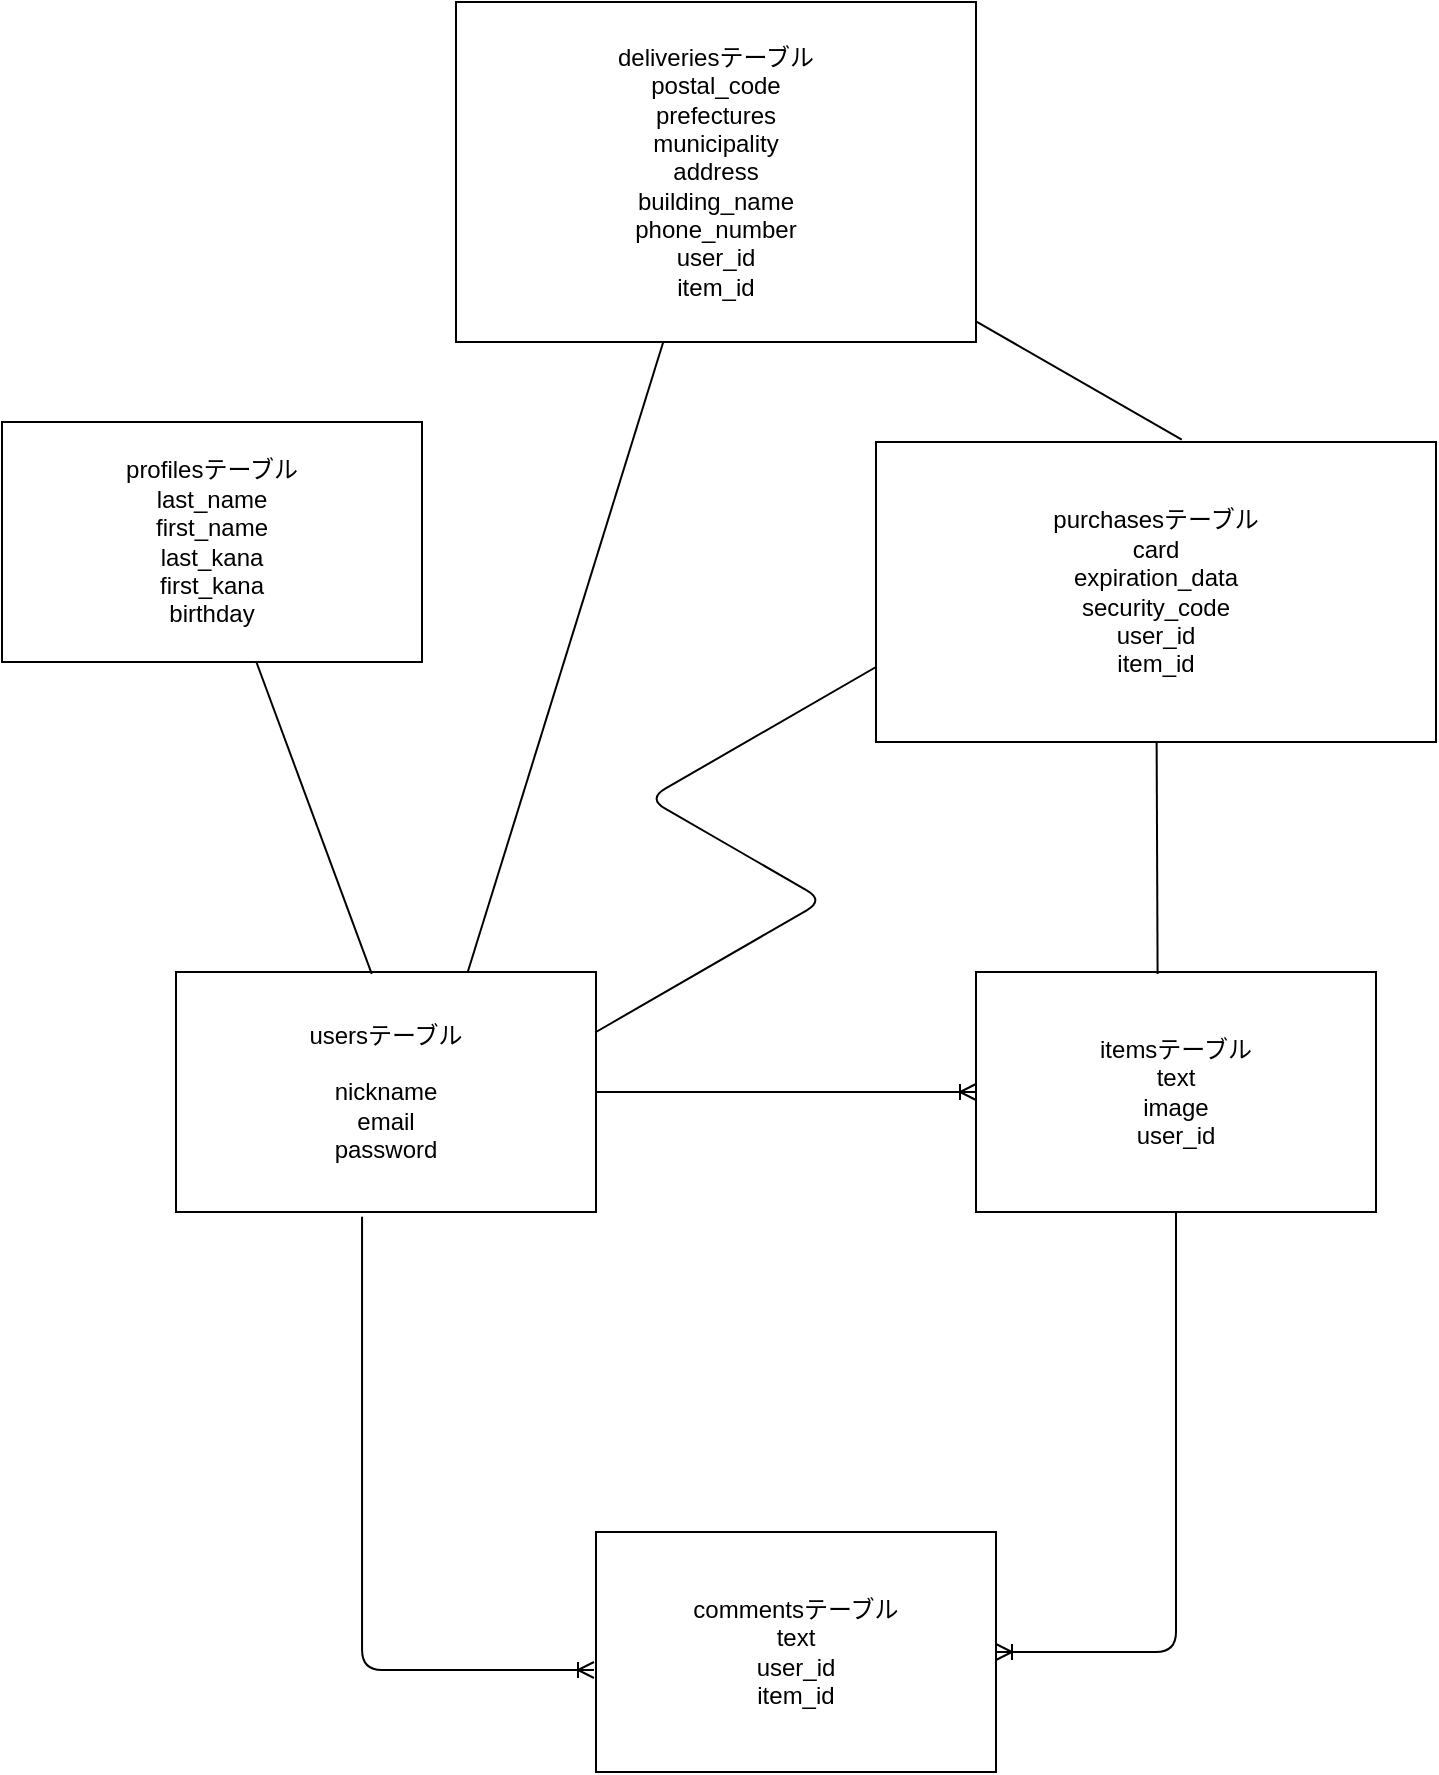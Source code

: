 <mxfile version="13.6.5">
    <diagram id="vnmta6ak9FAdjglWnhLb" name="ページ1">
        <mxGraphModel dx="2276" dy="1123" grid="1" gridSize="10" guides="1" tooltips="1" connect="1" arrows="1" fold="1" page="1" pageScale="1" pageWidth="827" pageHeight="1169" math="0" shadow="0">
            <root>
                <mxCell id="0"/>
                <mxCell id="1" parent="0"/>
                <mxCell id="51" style="edgeStyle=none;rounded=0;orthogonalLoop=1;jettySize=auto;html=1;exitX=1;exitY=0.5;exitDx=0;exitDy=0;entryX=0;entryY=0.5;entryDx=0;entryDy=0;endArrow=ERoneToMany;endFill=0;strokeWidth=1;" edge="1" parent="1" source="2" target="3">
                    <mxGeometry relative="1" as="geometry"/>
                </mxCell>
                <mxCell id="2" value="usersテーブル&lt;br&gt;&lt;br&gt;nickname&lt;br&gt;email&lt;br&gt;password&lt;br&gt;" style="whiteSpace=wrap;html=1;" vertex="1" parent="1">
                    <mxGeometry x="-740" y="615" width="210" height="120" as="geometry"/>
                </mxCell>
                <mxCell id="3" value="itemsテーブル&lt;br&gt;text&lt;br&gt;image&lt;br&gt;user_id" style="whiteSpace=wrap;html=1;" vertex="1" parent="1">
                    <mxGeometry x="-340" y="615" width="200" height="120" as="geometry"/>
                </mxCell>
                <mxCell id="29" value="commentsテーブル&lt;br&gt;text&lt;br&gt;user_id&lt;br&gt;item_id" style="whiteSpace=wrap;html=1;" vertex="1" parent="1">
                    <mxGeometry x="-530" y="895" width="200" height="120" as="geometry"/>
                </mxCell>
                <mxCell id="52" value="" style="edgeStyle=segmentEdgeStyle;endArrow=ERoneToMany;html=1;strokeWidth=1;exitX=0.5;exitY=1;exitDx=0;exitDy=0;entryX=1;entryY=0.5;entryDx=0;entryDy=0;endFill=0;" edge="1" parent="1" source="3" target="29">
                    <mxGeometry width="50" height="50" relative="1" as="geometry">
                        <mxPoint x="-300" y="815" as="sourcePoint"/>
                        <mxPoint x="-250" y="1005" as="targetPoint"/>
                        <Array as="points">
                            <mxPoint x="-240" y="955"/>
                            <mxPoint x="-330" y="955"/>
                        </Array>
                    </mxGeometry>
                </mxCell>
                <mxCell id="53" value="" style="edgeStyle=elbowEdgeStyle;elbow=vertical;endArrow=ERoneToMany;html=1;strokeWidth=1;entryX=-0.005;entryY=0.578;entryDx=0;entryDy=0;entryPerimeter=0;exitX=0.443;exitY=1.02;exitDx=0;exitDy=0;exitPerimeter=0;endFill=0;" edge="1" parent="1" source="2" target="29">
                    <mxGeometry width="50" height="50" relative="1" as="geometry">
                        <mxPoint x="-570" y="945" as="sourcePoint"/>
                        <mxPoint x="-520" y="895" as="targetPoint"/>
                        <Array as="points">
                            <mxPoint x="-590" y="964"/>
                        </Array>
                    </mxGeometry>
                </mxCell>
                <mxCell id="57" style="edgeStyle=none;rounded=0;orthogonalLoop=1;jettySize=auto;html=1;entryX=0.454;entryY=0.008;entryDx=0;entryDy=0;entryPerimeter=0;endArrow=none;endFill=0;strokeWidth=1;" edge="1" parent="1" source="54" target="3">
                    <mxGeometry relative="1" as="geometry"/>
                </mxCell>
                <mxCell id="54" value="purchasesテーブル&lt;br&gt;card&lt;br&gt;expiration_data&lt;br&gt;security_code&lt;br&gt;user_id&lt;br&gt;item_id" style="rounded=0;whiteSpace=wrap;html=1;" vertex="1" parent="1">
                    <mxGeometry x="-390" y="350" width="280" height="150" as="geometry"/>
                </mxCell>
                <mxCell id="60" style="edgeStyle=none;rounded=0;orthogonalLoop=1;jettySize=auto;html=1;entryX=0.466;entryY=0.008;entryDx=0;entryDy=0;entryPerimeter=0;endArrow=none;endFill=0;strokeWidth=1;" edge="1" parent="1" source="55" target="2">
                    <mxGeometry relative="1" as="geometry"/>
                </mxCell>
                <mxCell id="55" value="profilesテーブル&lt;br&gt;last_name&lt;br&gt;first_name&lt;br&gt;last_kana&lt;br&gt;first_kana&lt;br&gt;birthday" style="rounded=0;whiteSpace=wrap;html=1;" vertex="1" parent="1">
                    <mxGeometry x="-827" y="340" width="210" height="120" as="geometry"/>
                </mxCell>
                <mxCell id="64" value="" style="edgeStyle=isometricEdgeStyle;endArrow=none;html=1;strokeWidth=1;exitX=1;exitY=0.25;exitDx=0;exitDy=0;entryX=0;entryY=0.75;entryDx=0;entryDy=0;" edge="1" parent="1" source="2" target="54">
                    <mxGeometry width="50" height="100" relative="1" as="geometry">
                        <mxPoint x="-510" y="640" as="sourcePoint"/>
                        <mxPoint x="-460" y="540" as="targetPoint"/>
                    </mxGeometry>
                </mxCell>
                <mxCell id="68" style="edgeStyle=none;rounded=0;orthogonalLoop=1;jettySize=auto;html=1;entryX=0.546;entryY=-0.008;entryDx=0;entryDy=0;entryPerimeter=0;endArrow=none;endFill=0;strokeWidth=1;" edge="1" parent="1" source="65" target="54">
                    <mxGeometry relative="1" as="geometry"/>
                </mxCell>
                <mxCell id="69" style="edgeStyle=none;rounded=0;orthogonalLoop=1;jettySize=auto;html=1;entryX=0.695;entryY=-0.002;entryDx=0;entryDy=0;entryPerimeter=0;endArrow=none;endFill=0;strokeWidth=1;" edge="1" parent="1" source="65" target="2">
                    <mxGeometry relative="1" as="geometry"/>
                </mxCell>
                <mxCell id="65" value="&lt;span&gt;deliveriesテーブル&lt;br&gt;postal_code&lt;/span&gt;&lt;br&gt;&lt;span&gt;prefectures&lt;/span&gt;&lt;br&gt;&lt;span&gt;municipality&lt;/span&gt;&lt;br&gt;&lt;span&gt;address&lt;/span&gt;&lt;br&gt;&lt;span&gt;building_name&lt;/span&gt;&lt;br&gt;&lt;span&gt;phone_number&lt;br&gt;user_id&lt;br&gt;item_id&lt;br&gt;&lt;/span&gt;" style="rounded=0;whiteSpace=wrap;html=1;" vertex="1" parent="1">
                    <mxGeometry x="-600" y="130" width="260" height="170" as="geometry"/>
                </mxCell>
            </root>
        </mxGraphModel>
    </diagram>
</mxfile>